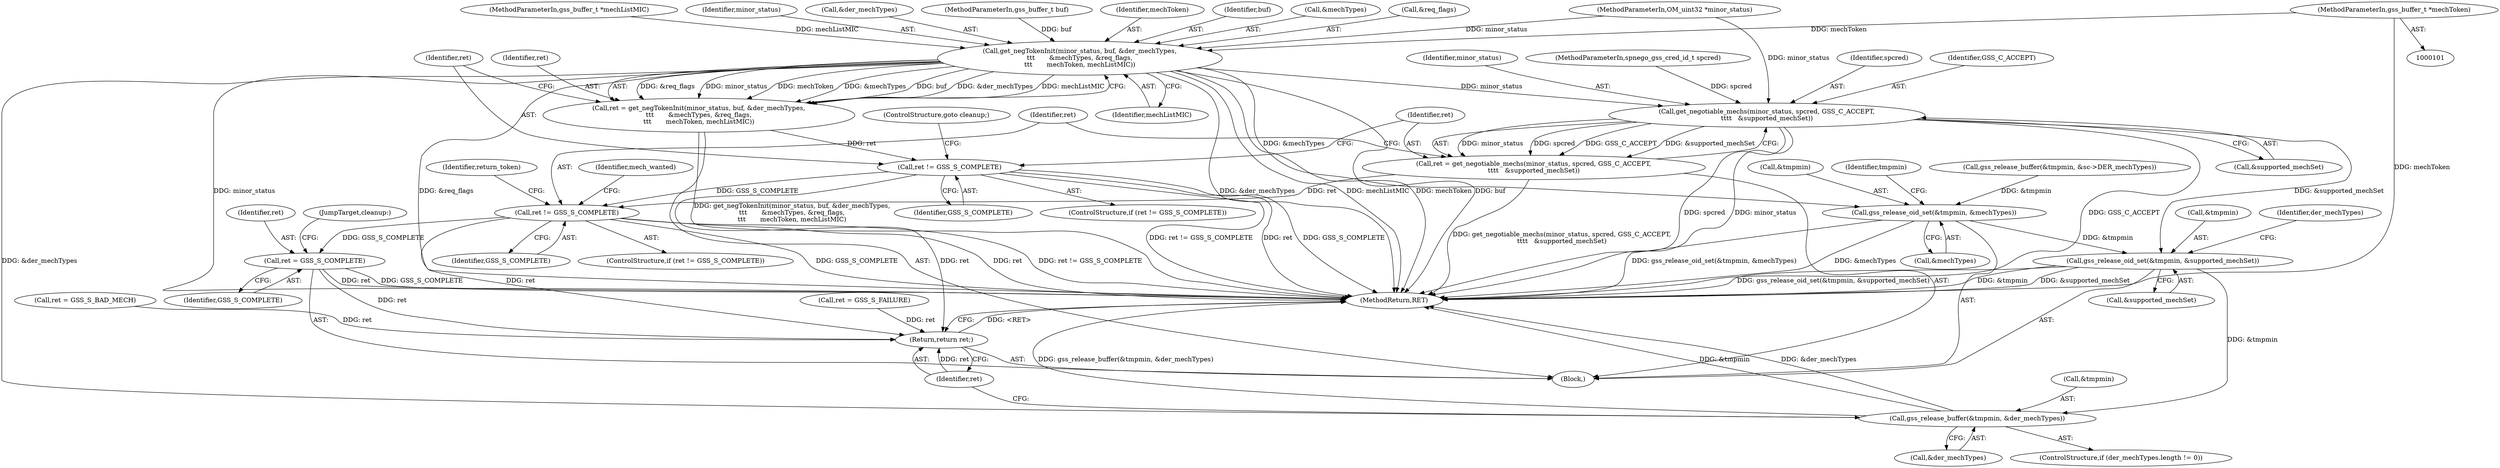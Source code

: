 digraph "0_krb5_b51b33f2bc5d1497ddf5bd107f791c101695000d_0@pointer" {
"1000106" [label="(MethodParameterIn,gss_buffer_t *mechToken)"];
"1000161" [label="(Call,get_negTokenInit(minor_status, buf, &der_mechTypes,\n\t\t\t       &mechTypes, &req_flags,\n\t\t\t       mechToken, mechListMIC))"];
"1000159" [label="(Call,ret = get_negTokenInit(minor_status, buf, &der_mechTypes,\n\t\t\t       &mechTypes, &req_flags,\n\t\t\t       mechToken, mechListMIC))"];
"1000173" [label="(Call,ret != GSS_S_COMPLETE)"];
"1000187" [label="(Call,ret != GSS_S_COMPLETE)"];
"1000304" [label="(Call,ret = GSS_S_COMPLETE)"];
"1000329" [label="(Return,return ret;)"];
"1000180" [label="(Call,get_negotiable_mechs(minor_status, spcred, GSS_C_ACCEPT,\n\t\t\t\t   &supported_mechSet))"];
"1000178" [label="(Call,ret = get_negotiable_mechs(minor_status, spcred, GSS_C_ACCEPT,\n\t\t\t\t   &supported_mechSet))"];
"1000313" [label="(Call,gss_release_oid_set(&tmpmin, &supported_mechSet))"];
"1000324" [label="(Call,gss_release_buffer(&tmpmin, &der_mechTypes))"];
"1000308" [label="(Call,gss_release_oid_set(&tmpmin, &mechTypes))"];
"1000324" [label="(Call,gss_release_buffer(&tmpmin, &der_mechTypes))"];
"1000307" [label="(JumpTarget,cleanup:)"];
"1000189" [label="(Identifier,GSS_S_COMPLETE)"];
"1000184" [label="(Call,&supported_mechSet)"];
"1000102" [label="(MethodParameterIn,OM_uint32 *minor_status)"];
"1000308" [label="(Call,gss_release_oid_set(&tmpmin, &mechTypes))"];
"1000106" [label="(MethodParameterIn,gss_buffer_t *mechToken)"];
"1000170" [label="(Identifier,mechToken)"];
"1000179" [label="(Identifier,ret)"];
"1000163" [label="(Identifier,buf)"];
"1000243" [label="(Call,ret = GSS_S_FAILURE)"];
"1000182" [label="(Identifier,spcred)"];
"1000315" [label="(Identifier,tmpmin)"];
"1000223" [label="(Call,gss_release_buffer(&tmpmin, &sc->DER_mechTypes))"];
"1000197" [label="(Identifier,mech_wanted)"];
"1000327" [label="(Call,&der_mechTypes)"];
"1000110" [label="(Block,)"];
"1000180" [label="(Call,get_negotiable_mechs(minor_status, spcred, GSS_C_ACCEPT,\n\t\t\t\t   &supported_mechSet))"];
"1000166" [label="(Call,&mechTypes)"];
"1000325" [label="(Call,&tmpmin)"];
"1000174" [label="(Identifier,ret)"];
"1000311" [label="(Call,&mechTypes)"];
"1000178" [label="(Call,ret = get_negotiable_mechs(minor_status, spcred, GSS_C_ACCEPT,\n\t\t\t\t   &supported_mechSet))"];
"1000193" [label="(Identifier,return_token)"];
"1000173" [label="(Call,ret != GSS_S_COMPLETE)"];
"1000304" [label="(Call,ret = GSS_S_COMPLETE)"];
"1000186" [label="(ControlStructure,if (ret != GSS_S_COMPLETE))"];
"1000208" [label="(Call,ret = GSS_S_BAD_MECH)"];
"1000168" [label="(Call,&req_flags)"];
"1000187" [label="(Call,ret != GSS_S_COMPLETE)"];
"1000318" [label="(ControlStructure,if (der_mechTypes.length != 0))"];
"1000306" [label="(Identifier,GSS_S_COMPLETE)"];
"1000159" [label="(Call,ret = get_negTokenInit(minor_status, buf, &der_mechTypes,\n\t\t\t       &mechTypes, &req_flags,\n\t\t\t       mechToken, mechListMIC))"];
"1000175" [label="(Identifier,GSS_S_COMPLETE)"];
"1000172" [label="(ControlStructure,if (ret != GSS_S_COMPLETE))"];
"1000161" [label="(Call,get_negTokenInit(minor_status, buf, &der_mechTypes,\n\t\t\t       &mechTypes, &req_flags,\n\t\t\t       mechToken, mechListMIC))"];
"1000183" [label="(Identifier,GSS_C_ACCEPT)"];
"1000313" [label="(Call,gss_release_oid_set(&tmpmin, &supported_mechSet))"];
"1000107" [label="(MethodParameterIn,gss_buffer_t *mechListMIC)"];
"1000181" [label="(Identifier,minor_status)"];
"1000321" [label="(Identifier,der_mechTypes)"];
"1000177" [label="(ControlStructure,goto cleanup;)"];
"1000330" [label="(Identifier,ret)"];
"1000329" [label="(Return,return ret;)"];
"1000316" [label="(Call,&supported_mechSet)"];
"1000171" [label="(Identifier,mechListMIC)"];
"1000331" [label="(MethodReturn,RET)"];
"1000162" [label="(Identifier,minor_status)"];
"1000164" [label="(Call,&der_mechTypes)"];
"1000103" [label="(MethodParameterIn,gss_buffer_t buf)"];
"1000160" [label="(Identifier,ret)"];
"1000314" [label="(Call,&tmpmin)"];
"1000309" [label="(Call,&tmpmin)"];
"1000105" [label="(MethodParameterIn,spnego_gss_cred_id_t spcred)"];
"1000305" [label="(Identifier,ret)"];
"1000188" [label="(Identifier,ret)"];
"1000106" -> "1000101"  [label="AST: "];
"1000106" -> "1000331"  [label="DDG: mechToken"];
"1000106" -> "1000161"  [label="DDG: mechToken"];
"1000161" -> "1000159"  [label="AST: "];
"1000161" -> "1000171"  [label="CFG: "];
"1000162" -> "1000161"  [label="AST: "];
"1000163" -> "1000161"  [label="AST: "];
"1000164" -> "1000161"  [label="AST: "];
"1000166" -> "1000161"  [label="AST: "];
"1000168" -> "1000161"  [label="AST: "];
"1000170" -> "1000161"  [label="AST: "];
"1000171" -> "1000161"  [label="AST: "];
"1000159" -> "1000161"  [label="CFG: "];
"1000161" -> "1000331"  [label="DDG: &req_flags"];
"1000161" -> "1000331"  [label="DDG: &der_mechTypes"];
"1000161" -> "1000331"  [label="DDG: mechListMIC"];
"1000161" -> "1000331"  [label="DDG: mechToken"];
"1000161" -> "1000331"  [label="DDG: buf"];
"1000161" -> "1000331"  [label="DDG: minor_status"];
"1000161" -> "1000159"  [label="DDG: &req_flags"];
"1000161" -> "1000159"  [label="DDG: minor_status"];
"1000161" -> "1000159"  [label="DDG: mechToken"];
"1000161" -> "1000159"  [label="DDG: &mechTypes"];
"1000161" -> "1000159"  [label="DDG: buf"];
"1000161" -> "1000159"  [label="DDG: &der_mechTypes"];
"1000161" -> "1000159"  [label="DDG: mechListMIC"];
"1000102" -> "1000161"  [label="DDG: minor_status"];
"1000103" -> "1000161"  [label="DDG: buf"];
"1000107" -> "1000161"  [label="DDG: mechListMIC"];
"1000161" -> "1000180"  [label="DDG: minor_status"];
"1000161" -> "1000308"  [label="DDG: &mechTypes"];
"1000161" -> "1000324"  [label="DDG: &der_mechTypes"];
"1000159" -> "1000110"  [label="AST: "];
"1000160" -> "1000159"  [label="AST: "];
"1000174" -> "1000159"  [label="CFG: "];
"1000159" -> "1000331"  [label="DDG: get_negTokenInit(minor_status, buf, &der_mechTypes,\n\t\t\t       &mechTypes, &req_flags,\n\t\t\t       mechToken, mechListMIC)"];
"1000159" -> "1000173"  [label="DDG: ret"];
"1000173" -> "1000172"  [label="AST: "];
"1000173" -> "1000175"  [label="CFG: "];
"1000174" -> "1000173"  [label="AST: "];
"1000175" -> "1000173"  [label="AST: "];
"1000177" -> "1000173"  [label="CFG: "];
"1000179" -> "1000173"  [label="CFG: "];
"1000173" -> "1000331"  [label="DDG: ret != GSS_S_COMPLETE"];
"1000173" -> "1000331"  [label="DDG: ret"];
"1000173" -> "1000331"  [label="DDG: GSS_S_COMPLETE"];
"1000173" -> "1000187"  [label="DDG: GSS_S_COMPLETE"];
"1000173" -> "1000329"  [label="DDG: ret"];
"1000187" -> "1000186"  [label="AST: "];
"1000187" -> "1000189"  [label="CFG: "];
"1000188" -> "1000187"  [label="AST: "];
"1000189" -> "1000187"  [label="AST: "];
"1000193" -> "1000187"  [label="CFG: "];
"1000197" -> "1000187"  [label="CFG: "];
"1000187" -> "1000331"  [label="DDG: ret"];
"1000187" -> "1000331"  [label="DDG: ret != GSS_S_COMPLETE"];
"1000187" -> "1000331"  [label="DDG: GSS_S_COMPLETE"];
"1000178" -> "1000187"  [label="DDG: ret"];
"1000187" -> "1000304"  [label="DDG: GSS_S_COMPLETE"];
"1000187" -> "1000329"  [label="DDG: ret"];
"1000304" -> "1000110"  [label="AST: "];
"1000304" -> "1000306"  [label="CFG: "];
"1000305" -> "1000304"  [label="AST: "];
"1000306" -> "1000304"  [label="AST: "];
"1000307" -> "1000304"  [label="CFG: "];
"1000304" -> "1000331"  [label="DDG: ret"];
"1000304" -> "1000331"  [label="DDG: GSS_S_COMPLETE"];
"1000304" -> "1000329"  [label="DDG: ret"];
"1000329" -> "1000110"  [label="AST: "];
"1000329" -> "1000330"  [label="CFG: "];
"1000330" -> "1000329"  [label="AST: "];
"1000331" -> "1000329"  [label="CFG: "];
"1000329" -> "1000331"  [label="DDG: <RET>"];
"1000330" -> "1000329"  [label="DDG: ret"];
"1000208" -> "1000329"  [label="DDG: ret"];
"1000243" -> "1000329"  [label="DDG: ret"];
"1000180" -> "1000178"  [label="AST: "];
"1000180" -> "1000184"  [label="CFG: "];
"1000181" -> "1000180"  [label="AST: "];
"1000182" -> "1000180"  [label="AST: "];
"1000183" -> "1000180"  [label="AST: "];
"1000184" -> "1000180"  [label="AST: "];
"1000178" -> "1000180"  [label="CFG: "];
"1000180" -> "1000331"  [label="DDG: spcred"];
"1000180" -> "1000331"  [label="DDG: minor_status"];
"1000180" -> "1000331"  [label="DDG: GSS_C_ACCEPT"];
"1000180" -> "1000178"  [label="DDG: minor_status"];
"1000180" -> "1000178"  [label="DDG: spcred"];
"1000180" -> "1000178"  [label="DDG: GSS_C_ACCEPT"];
"1000180" -> "1000178"  [label="DDG: &supported_mechSet"];
"1000102" -> "1000180"  [label="DDG: minor_status"];
"1000105" -> "1000180"  [label="DDG: spcred"];
"1000180" -> "1000313"  [label="DDG: &supported_mechSet"];
"1000178" -> "1000110"  [label="AST: "];
"1000179" -> "1000178"  [label="AST: "];
"1000188" -> "1000178"  [label="CFG: "];
"1000178" -> "1000331"  [label="DDG: get_negotiable_mechs(minor_status, spcred, GSS_C_ACCEPT,\n\t\t\t\t   &supported_mechSet)"];
"1000313" -> "1000110"  [label="AST: "];
"1000313" -> "1000316"  [label="CFG: "];
"1000314" -> "1000313"  [label="AST: "];
"1000316" -> "1000313"  [label="AST: "];
"1000321" -> "1000313"  [label="CFG: "];
"1000313" -> "1000331"  [label="DDG: &supported_mechSet"];
"1000313" -> "1000331"  [label="DDG: gss_release_oid_set(&tmpmin, &supported_mechSet)"];
"1000313" -> "1000331"  [label="DDG: &tmpmin"];
"1000308" -> "1000313"  [label="DDG: &tmpmin"];
"1000313" -> "1000324"  [label="DDG: &tmpmin"];
"1000324" -> "1000318"  [label="AST: "];
"1000324" -> "1000327"  [label="CFG: "];
"1000325" -> "1000324"  [label="AST: "];
"1000327" -> "1000324"  [label="AST: "];
"1000330" -> "1000324"  [label="CFG: "];
"1000324" -> "1000331"  [label="DDG: gss_release_buffer(&tmpmin, &der_mechTypes)"];
"1000324" -> "1000331"  [label="DDG: &tmpmin"];
"1000324" -> "1000331"  [label="DDG: &der_mechTypes"];
"1000308" -> "1000110"  [label="AST: "];
"1000308" -> "1000311"  [label="CFG: "];
"1000309" -> "1000308"  [label="AST: "];
"1000311" -> "1000308"  [label="AST: "];
"1000315" -> "1000308"  [label="CFG: "];
"1000308" -> "1000331"  [label="DDG: &mechTypes"];
"1000308" -> "1000331"  [label="DDG: gss_release_oid_set(&tmpmin, &mechTypes)"];
"1000223" -> "1000308"  [label="DDG: &tmpmin"];
}
